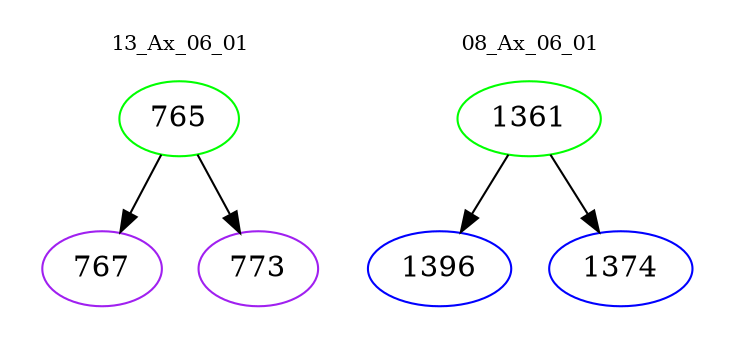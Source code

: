 digraph{
subgraph cluster_0 {
color = white
label = "13_Ax_06_01";
fontsize=10;
T0_765 [label="765", color="green"]
T0_765 -> T0_767 [color="black"]
T0_767 [label="767", color="purple"]
T0_765 -> T0_773 [color="black"]
T0_773 [label="773", color="purple"]
}
subgraph cluster_1 {
color = white
label = "08_Ax_06_01";
fontsize=10;
T1_1361 [label="1361", color="green"]
T1_1361 -> T1_1396 [color="black"]
T1_1396 [label="1396", color="blue"]
T1_1361 -> T1_1374 [color="black"]
T1_1374 [label="1374", color="blue"]
}
}

